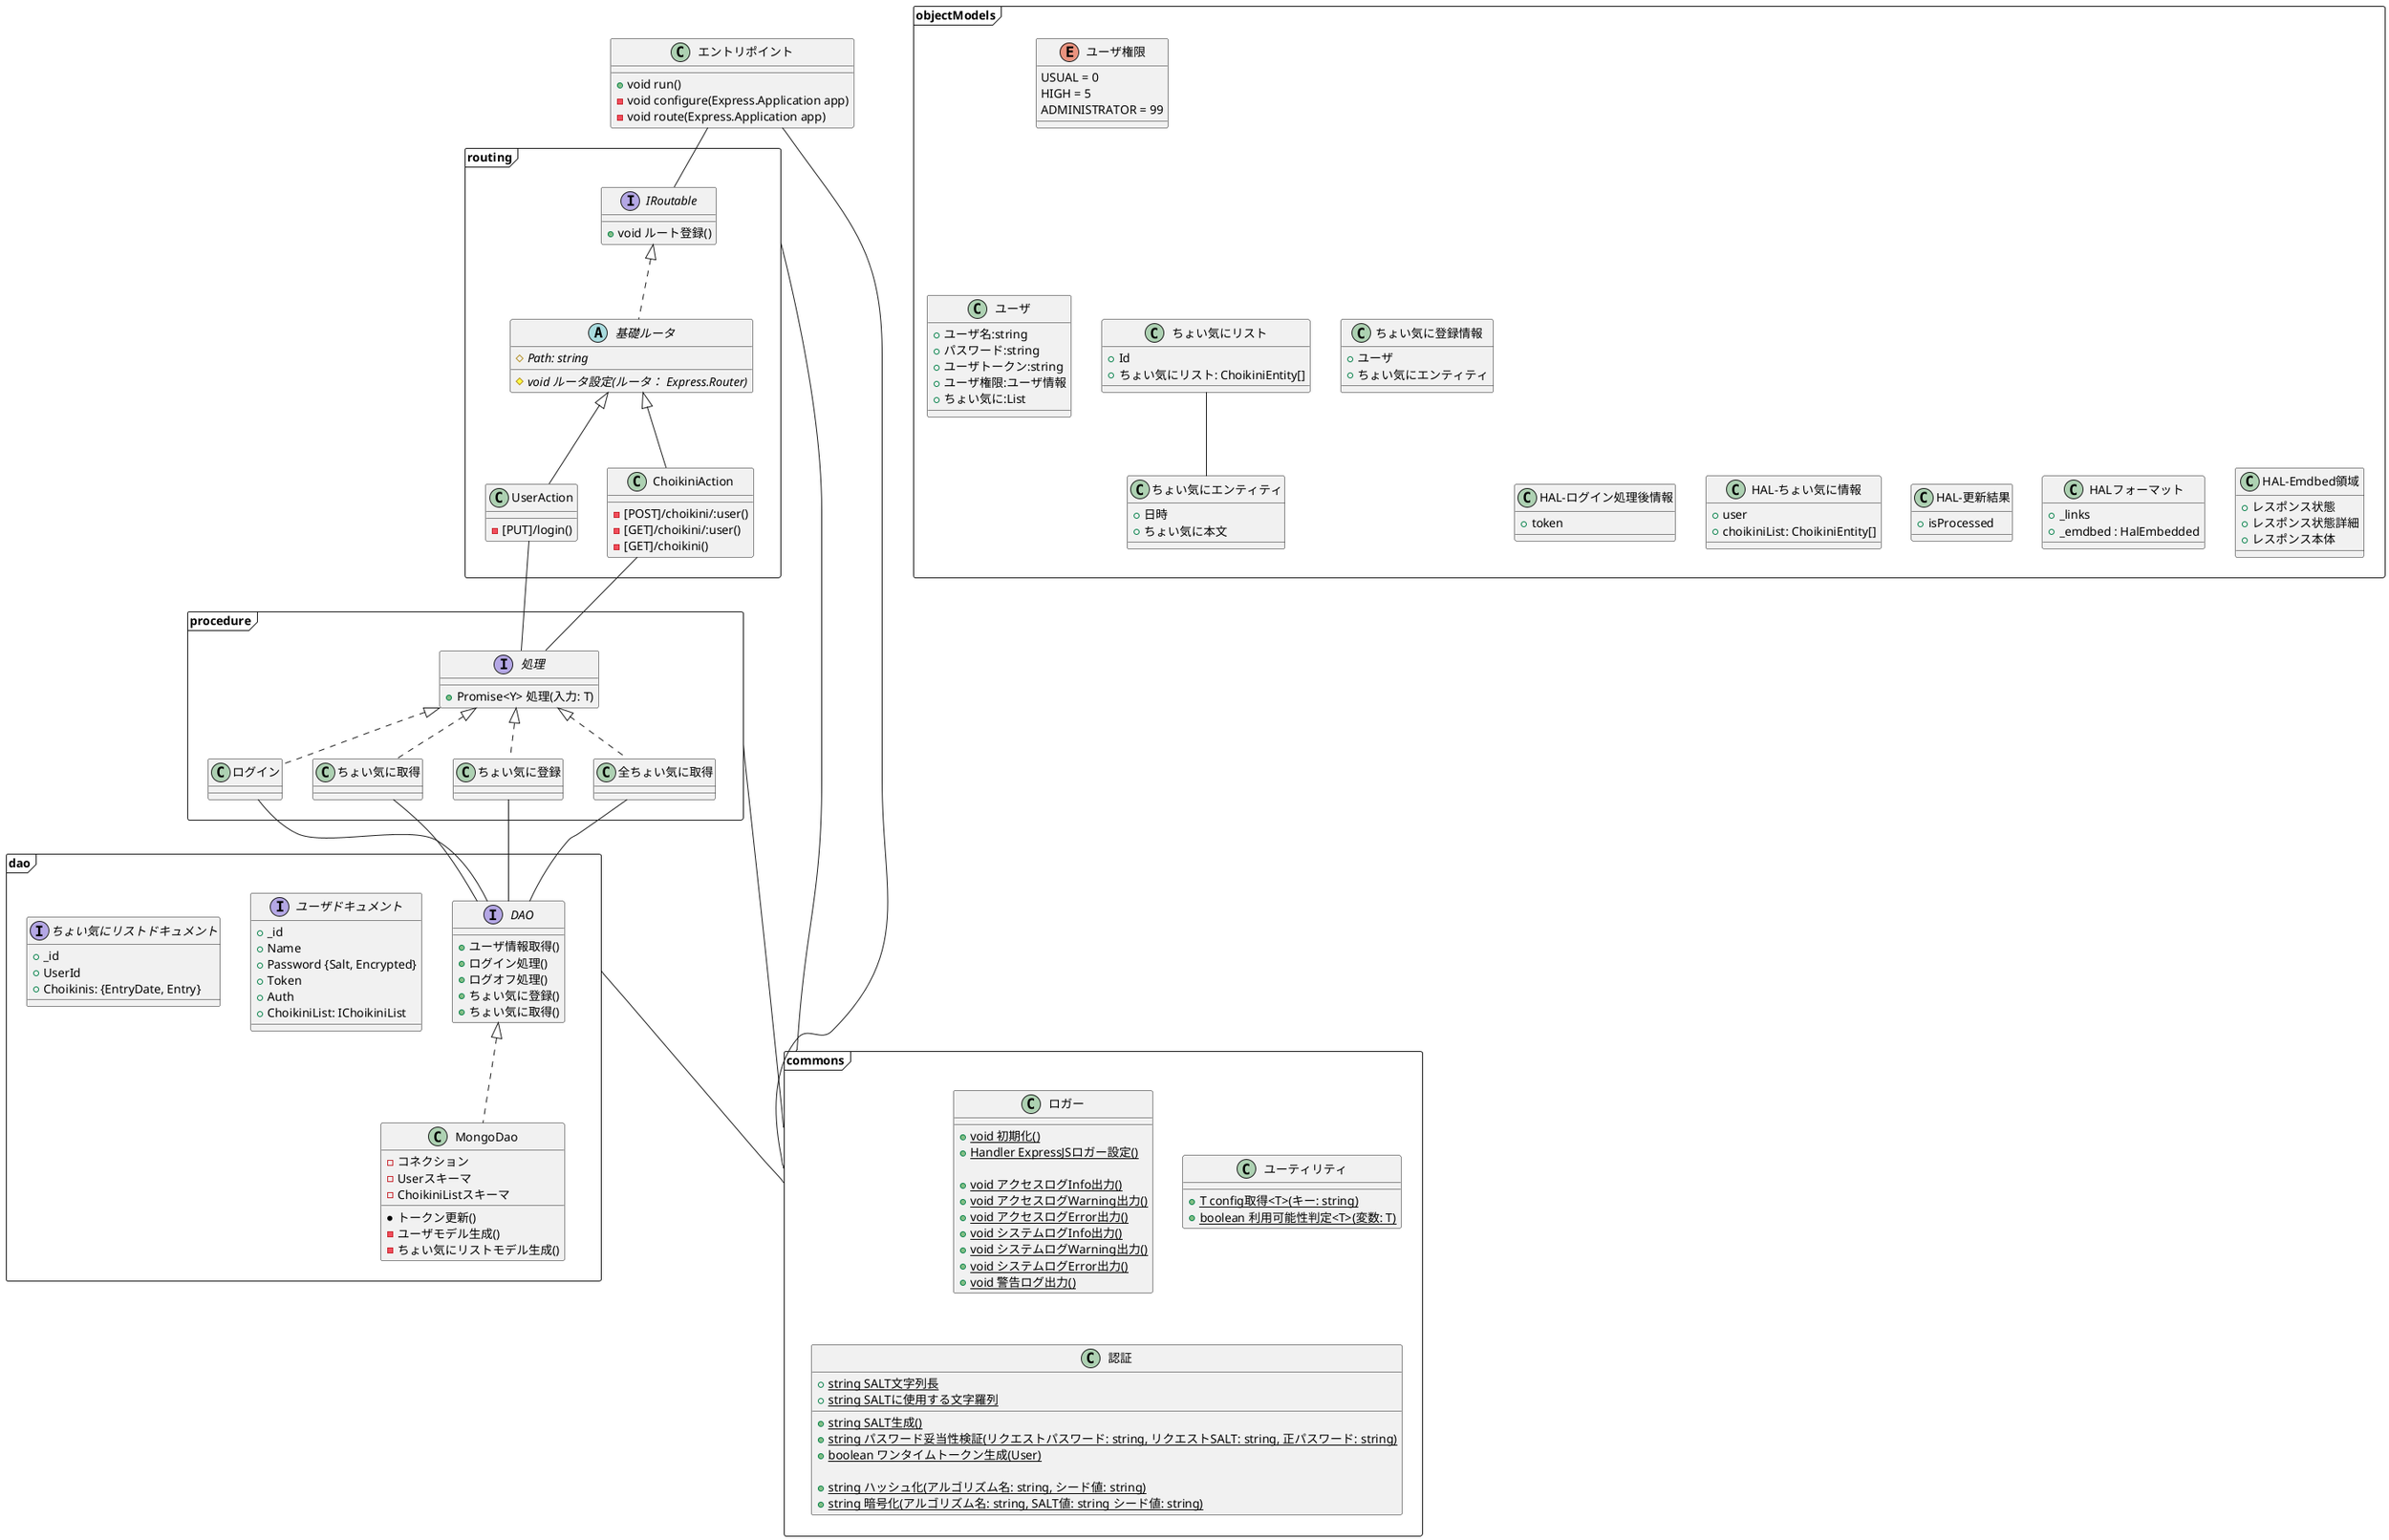 @startuml 全体クラス図

    routing -- commons
    procedure -- commons
    dao -- commons
    Application -- commons
    package commons <<Frame>> {
        class Logger as "ロガー" {
            +{static} void 初期化()
            +{static} Handler ExpressJSロガー設定()
            
            +{static} void アクセスログInfo出力()
            +{static} void アクセスログWarning出力()
            +{static} void アクセスログError出力()
            +{static} void システムログInfo出力()
            +{static} void システムログWarning出力()
            +{static} void システムログError出力()
            +{static} void 警告ログ出力()
            
        }
        
        class ユーティリティ {
            +{static} T config取得<T>(キー: string)
            +{static} boolean 利用可能性判定<T>(変数: T)

        }

        class 認証 {
            +{static} string SALT文字列長
            +{static} string SALTに使用する文字羅列
            +{static} string SALT生成()
            +{static} string パスワード妥当性検証(リクエストパスワード: string, リクエストSALT: string, 正パスワード: string)
            +{static} boolean ワンタイムトークン生成(User)

            +{static} string ハッシュ化(アルゴリズム名: string, シード値: string)
            +{static} string 暗号化(アルゴリズム名: string, SALT値: string シード値: string)
        }

    }
    
    
    class Application as "エントリポイント" {
        +void run()
        -void configure(Express.Application app)
        -void route(Express.Application app)
    }

    package routing <<Frame>> {

        Application -- IRoutable
        interface IRoutable {
            +void ルート登録()

        }

        IRoutable <|.. RouteBase
        abstract class RouteBase as "基礎ルータ" {
            #{abstract}Path: string
            #{abstract}void ルータ設定(ルータ： Express.Router)
        }

        RouteBase <|-- UserAction
        class UserAction {
            -[PUT]/login()
        }

        RouteBase <|-- ChoikiniAction
        class ChoikiniAction {
            -[POST]/choikini/:user()
            -[GET]/choikini/:user()
            -[GET]/choikini()
        }
        
    }
    
    package procedure <<Frame>> {

        UserAction -- IProcedure
        ChoikiniAction -- IProcedure
        interface IProcedure as "処理" {
            +Promise<Y> 処理(入力: T)
        }

        IProcedure <|.. LoginProcedure
        class LoginProcedure as "ログイン" {
        }
        
        IProcedure <|.. GetChoikiniProcedure
        class GetChoikiniProcedure as "ちょい気に取得" {
        }

        IProcedure <|.. RegistChoikiniProcedure
        class RegistChoikiniProcedure as "ちょい気に登録" {
        }

        IProcedure <|.. GetChoikiniAllProcedure
        class GetChoikiniAllProcedure as "全ちょい気に取得" {
        }

    }
    
    
    
    package dao <<Frame>> {

        LoginProcedure -- Dao
        GetChoikiniProcedure -- Dao
        RegistChoikiniProcedure -- Dao
        GetChoikiniAllProcedure -- Dao
        interface Dao as "DAO" {
            +ユーザ情報取得()
            +ログイン処理()
            +ログオフ処理()
            +ちょい気に登録()
            +ちょい気に取得()
            
        }

        interface IUser as "ユーザドキュメント" {
            + _id
            + Name
            + Password {Salt, Encrypted}
            + Token
            + Auth
            + ChoikiniList: IChoikiniList
        }

        interface IChoikiniList as "ちょい気にリストドキュメント" {
            + _id
            + UserId
            + Choikinis: {EntryDate, Entry}
        }

        Dao <|.. MongoDao
        class MongoDao {
            - コネクション
            - Userスキーマ
            - ChoikiniListスキーマ
            * トークン更新()
            - ユーザモデル生成()
            - ちょい気にリストモデル生成()
        }

    }
    
    package objectModels <<Frame>> {
        enum userAuthType as "ユーザ権限" {
            USUAL = 0
            HIGH = 5
            ADMINISTRATOR = 99
        }

        userAuthType -[hidden]down-- User
        together {
            class User as "ユーザ" {
                + ユーザ名:string
                + パスワード:string
                + ユーザトークン:string
                + ユーザ権限:ユーザ情報
                + ちょい気に:List
            }

            userAuthType -[hidden]--> ChoikiniList
            class ChoikiniList as "ちょい気にリスト" {
                + Id
                + ちょい気にリスト: ChoikiniEntity[]
            }

            ChoikiniList -- ChoikiniEntity
            class ChoikiniEntity as "ちょい気にエンティティ" {
                + 日時
                + ちょい気に本文
            }

            class ChoikiniRegistInfo as "ちょい気に登録情報" {
                + ユーザ
                + ちょい気にエンティティ
            }

        }

        together {
            class Hal as "HALフォーマット" {
                + _links
                + _emdbed : HalEmbedded
            }

            class HalEmbedded as "HAL-Emdbed領域" {
                + レスポンス状態
                + レスポンス状態詳細
                + レスポンス本体
            }

            class LoginJSON as "HAL-ログイン処理後情報" {
                + token
            }

            class ChoikiniJSON as "HAL-ちょい気に情報" {
                + user
                + choikiniList: ChoikiniEntity[]
            }

            class UpsertResultJSON as "HAL-更新結果" {
                + isProcessed
            }

        }
    }



@enduml
